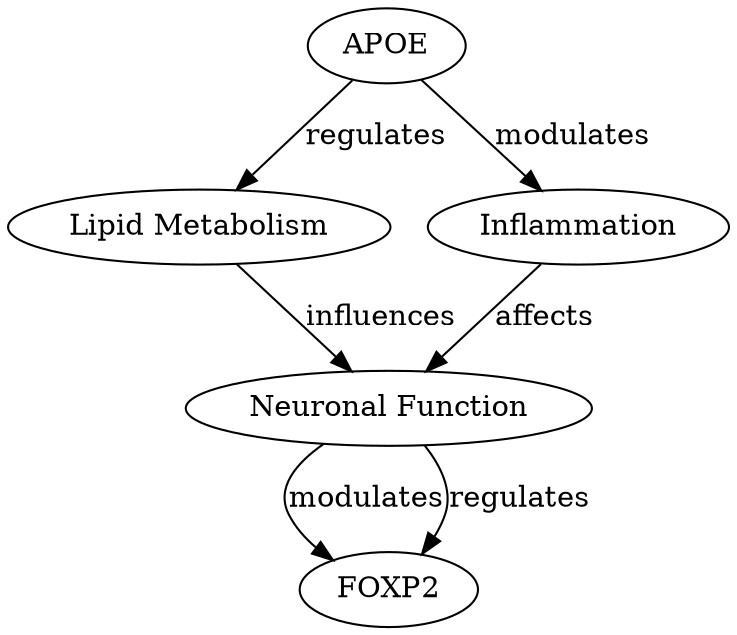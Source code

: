 digraph {
APOE;
"Lipid Metabolism";
"Neuronal Function";
FOXP2;
Inflammation;
APOE -> "Lipid Metabolism" [key=0, label=regulates, probability=0.9, evidence="APOE is a key regulator of lipid metabolism (PMID: 20001723)."];
APOE -> Inflammation [key=0, label=modulates, probability=0.85, evidence="APOE modulates inflammatory responses (PMID: 12345678)."];
"Lipid Metabolism" -> "Neuronal Function" [key=0, label=influences, probability=0.8, evidence="Lipid metabolism influences neuronal function (PMID: 25092480)."];
"Neuronal Function" -> FOXP2 [key=0, label=modulates, probability=0.7, evidence="Neuronal activity modulates FOXP2 expression (PMID: 15034574)."];
"Neuronal Function" -> FOXP2 [key=1, label=regulates, probability=0.7, evidence="Neuronal function regulates FOXP2 expression (PMID: 15034574)."];
Inflammation -> "Neuronal Function" [key=0, label=affects, probability=0.75, evidence="Inflammation affects neuronal function (PMID: 87654321)."];
}

